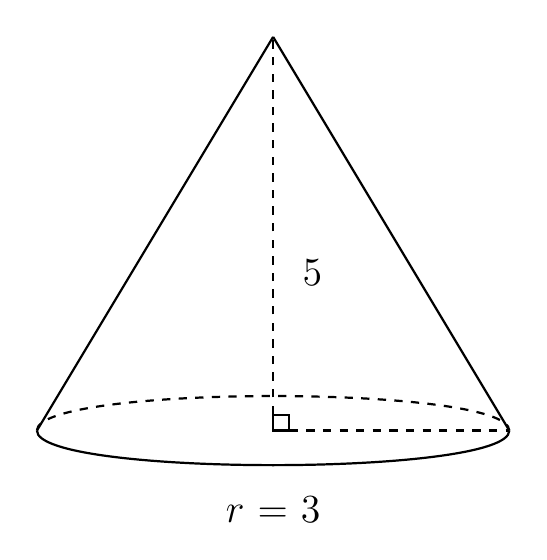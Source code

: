 \begin{tikzpicture}
	\node (0) at (0, 4) {};
	\node (1) at (-3, -1) {};
	\node (2) at (3, -1) {};
	
	\node (c) at (0,-1) {};

	\draw [thick, dashed, bend left=90, looseness=0.25] (1.center) to (2.center);
	\draw [thick, bend right=90, looseness=0.25] (1.center) to (2.center);
	\draw [thick] (1.center) to (0.center);
	\draw [thick] (0.center) to (2.center);

	\draw  [thick, dashed] (c.center) edge (2.center);
	\draw [thick, dashed]  (c.center) edge (0.center);
	\node (v1) at (0.2,-0.8) {};
	\draw [thick] (c.center) rectangle (v1.center);
	\node at (0.5,1) {\Large 5};
	\node at (0,-2) {\Large $r$ = 3};
\end{tikzpicture}
